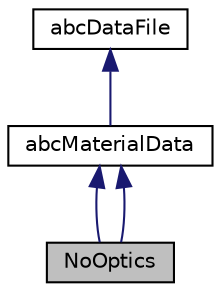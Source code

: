 digraph "NoOptics"
{
 // LATEX_PDF_SIZE
  edge [fontname="Helvetica",fontsize="10",labelfontname="Helvetica",labelfontsize="10"];
  node [fontname="Helvetica",fontsize="10",shape=record];
  Node1 [label="NoOptics",height=0.2,width=0.4,color="black", fillcolor="grey75", style="filled", fontcolor="black",tooltip="This class is responsible for handling materials without defined optical properties."];
  Node2 -> Node1 [dir="back",color="midnightblue",fontsize="10",style="solid",fontname="Helvetica"];
  Node2 [label="abcMaterialData",height=0.2,width=0.4,color="black", fillcolor="white", style="filled",URL="$classabc_material_data.html",tooltip="Abstract base class for material data extraction from a json file."];
  Node3 -> Node2 [dir="back",color="midnightblue",fontsize="10",style="solid",fontname="Helvetica"];
  Node3 [label="abcDataFile",height=0.2,width=0.4,color="black", fillcolor="white", style="filled",URL="$classabc_data_file.html",tooltip="This is an abstract base class that provides an interface for handling data files in the simulation."];
  Node2 -> Node1 [dir="back",color="midnightblue",fontsize="10",style="solid",fontname="Helvetica"];
}
